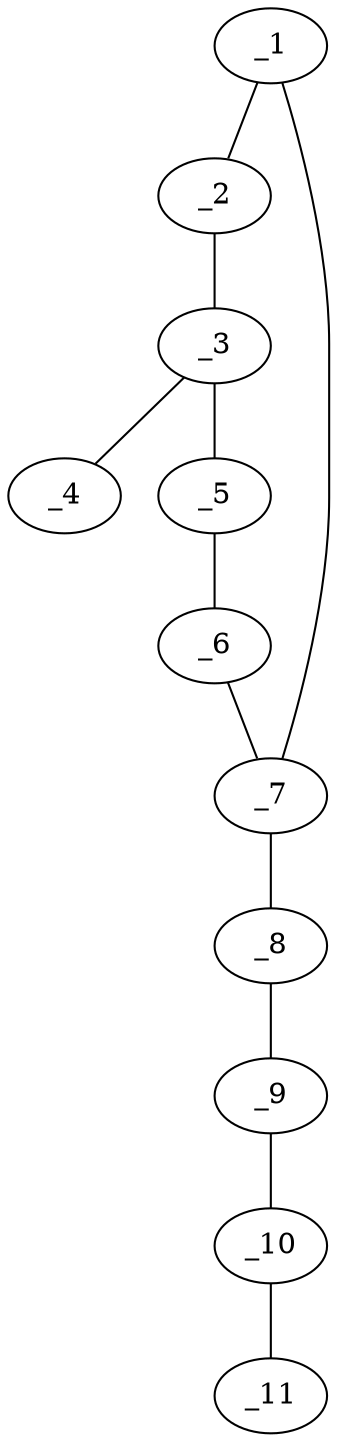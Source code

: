graph molid624004 {
	_1	 [charge=0,
		chem=1,
		symbol="C  ",
		x=2,
		y="-0.5"];
	_2	 [charge=0,
		chem=1,
		symbol="C  ",
		x=2,
		y="-1.5"];
	_1 -- _2	 [valence=1];
	_7	 [charge=0,
		chem=1,
		symbol="C  ",
		x="2.866",
		y=0];
	_1 -- _7	 [valence=2];
	_3	 [charge=0,
		chem=1,
		symbol="C  ",
		x="2.866",
		y="-2"];
	_2 -- _3	 [valence=2];
	_4	 [charge=0,
		chem=1,
		symbol="C  ",
		x="2.866",
		y="-3"];
	_3 -- _4	 [valence=1];
	_5	 [charge=0,
		chem=1,
		symbol="C  ",
		x="3.7321",
		y="-1.5"];
	_3 -- _5	 [valence=1];
	_6	 [charge=0,
		chem=1,
		symbol="C  ",
		x="3.7321",
		y="-0.5"];
	_5 -- _6	 [valence=2];
	_6 -- _7	 [valence=1];
	_8	 [charge=0,
		chem=1,
		symbol="C  ",
		x="2.866",
		y=1];
	_7 -- _8	 [valence=1];
	_9	 [charge=0,
		chem=1,
		symbol="C  ",
		x="3.7321",
		y="1.5"];
	_8 -- _9	 [valence=2];
	_10	 [charge=0,
		chem=1,
		symbol="C  ",
		x="3.7321",
		y="2.5"];
	_9 -- _10	 [valence=1];
	_11	 [charge=0,
		chem=2,
		symbol="O  ",
		x="4.5981",
		y=3];
	_10 -- _11	 [valence=1];
}
